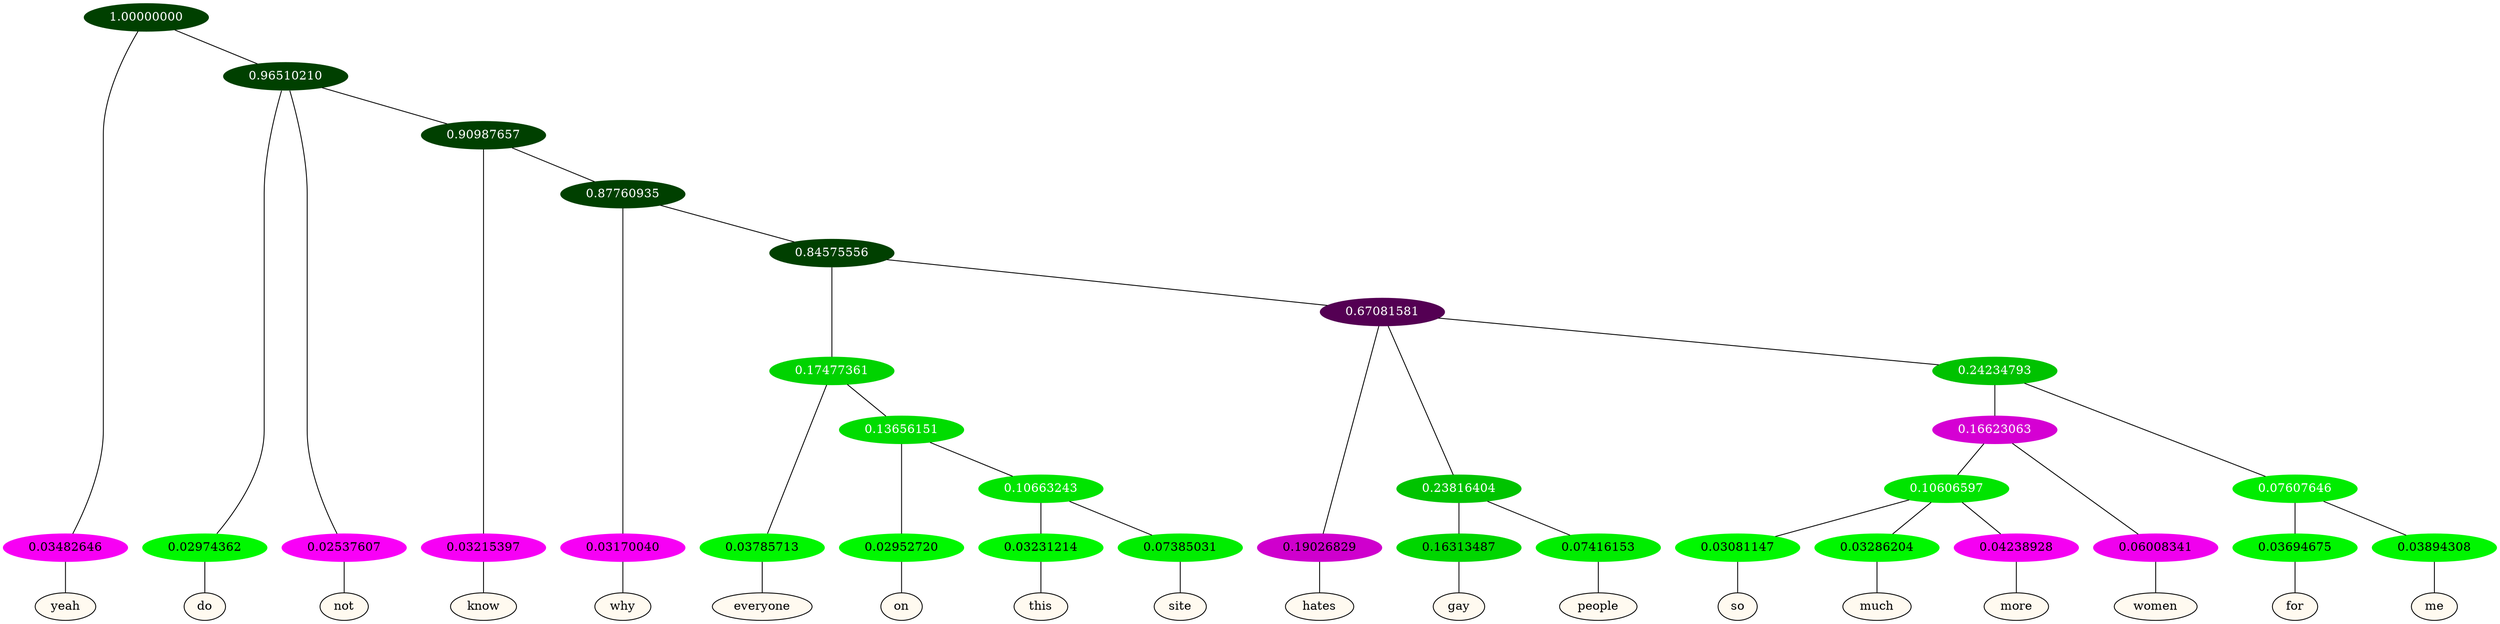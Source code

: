 graph {
	node [format=png height=0.15 nodesep=0.001 ordering=out overlap=prism overlap_scaling=0.01 ranksep=0.001 ratio=0.2 style=filled width=0.15]
	{
		rank=same
		a_w_1 [label=yeah color=black fillcolor=floralwhite style="filled,solid"]
		a_w_3 [label=do color=black fillcolor=floralwhite style="filled,solid"]
		a_w_4 [label=not color=black fillcolor=floralwhite style="filled,solid"]
		a_w_6 [label=know color=black fillcolor=floralwhite style="filled,solid"]
		a_w_8 [label=why color=black fillcolor=floralwhite style="filled,solid"]
		a_w_12 [label=everyone color=black fillcolor=floralwhite style="filled,solid"]
		a_w_17 [label=on color=black fillcolor=floralwhite style="filled,solid"]
		a_w_23 [label=this color=black fillcolor=floralwhite style="filled,solid"]
		a_w_24 [label=site color=black fillcolor=floralwhite style="filled,solid"]
		a_w_14 [label=hates color=black fillcolor=floralwhite style="filled,solid"]
		a_w_19 [label=gay color=black fillcolor=floralwhite style="filled,solid"]
		a_w_20 [label=people color=black fillcolor=floralwhite style="filled,solid"]
		a_w_29 [label=so color=black fillcolor=floralwhite style="filled,solid"]
		a_w_30 [label=much color=black fillcolor=floralwhite style="filled,solid"]
		a_w_31 [label=more color=black fillcolor=floralwhite style="filled,solid"]
		a_w_26 [label=women color=black fillcolor=floralwhite style="filled,solid"]
		a_w_27 [label=for color=black fillcolor=floralwhite style="filled,solid"]
		a_w_28 [label=me color=black fillcolor=floralwhite style="filled,solid"]
	}
	a_n_1 -- a_w_1
	a_n_3 -- a_w_3
	a_n_4 -- a_w_4
	a_n_6 -- a_w_6
	a_n_8 -- a_w_8
	a_n_12 -- a_w_12
	a_n_17 -- a_w_17
	a_n_23 -- a_w_23
	a_n_24 -- a_w_24
	a_n_14 -- a_w_14
	a_n_19 -- a_w_19
	a_n_20 -- a_w_20
	a_n_29 -- a_w_29
	a_n_30 -- a_w_30
	a_n_31 -- a_w_31
	a_n_26 -- a_w_26
	a_n_27 -- a_w_27
	a_n_28 -- a_w_28
	{
		rank=same
		a_n_1 [label=0.03482646 color="0.835 1.000 0.965" fontcolor=black]
		a_n_3 [label=0.02974362 color="0.334 1.000 0.970" fontcolor=black]
		a_n_4 [label=0.02537607 color="0.835 1.000 0.975" fontcolor=black]
		a_n_6 [label=0.03215397 color="0.835 1.000 0.968" fontcolor=black]
		a_n_8 [label=0.03170040 color="0.835 1.000 0.968" fontcolor=black]
		a_n_12 [label=0.03785713 color="0.334 1.000 0.962" fontcolor=black]
		a_n_17 [label=0.02952720 color="0.334 1.000 0.970" fontcolor=black]
		a_n_23 [label=0.03231214 color="0.334 1.000 0.968" fontcolor=black]
		a_n_24 [label=0.07385031 color="0.334 1.000 0.926" fontcolor=black]
		a_n_14 [label=0.19026829 color="0.835 1.000 0.810" fontcolor=black]
		a_n_19 [label=0.16313487 color="0.334 1.000 0.837" fontcolor=black]
		a_n_20 [label=0.07416153 color="0.334 1.000 0.926" fontcolor=black]
		a_n_29 [label=0.03081147 color="0.334 1.000 0.969" fontcolor=black]
		a_n_30 [label=0.03286204 color="0.334 1.000 0.967" fontcolor=black]
		a_n_31 [label=0.04238928 color="0.835 1.000 0.958" fontcolor=black]
		a_n_26 [label=0.06008341 color="0.835 1.000 0.940" fontcolor=black]
		a_n_27 [label=0.03694675 color="0.334 1.000 0.963" fontcolor=black]
		a_n_28 [label=0.03894308 color="0.334 1.000 0.961" fontcolor=black]
	}
	a_n_0 [label=1.00000000 color="0.334 1.000 0.250" fontcolor=grey99]
	a_n_0 -- a_n_1
	a_n_2 [label=0.96510210 color="0.334 1.000 0.250" fontcolor=grey99]
	a_n_0 -- a_n_2
	a_n_2 -- a_n_3
	a_n_2 -- a_n_4
	a_n_5 [label=0.90987657 color="0.334 1.000 0.250" fontcolor=grey99]
	a_n_2 -- a_n_5
	a_n_5 -- a_n_6
	a_n_7 [label=0.87760935 color="0.334 1.000 0.250" fontcolor=grey99]
	a_n_5 -- a_n_7
	a_n_7 -- a_n_8
	a_n_9 [label=0.84575556 color="0.334 1.000 0.250" fontcolor=grey99]
	a_n_7 -- a_n_9
	a_n_10 [label=0.17477361 color="0.334 1.000 0.825" fontcolor=grey99]
	a_n_9 -- a_n_10
	a_n_11 [label=0.67081581 color="0.835 1.000 0.329" fontcolor=grey99]
	a_n_9 -- a_n_11
	a_n_10 -- a_n_12
	a_n_13 [label=0.13656151 color="0.334 1.000 0.863" fontcolor=grey99]
	a_n_10 -- a_n_13
	a_n_11 -- a_n_14
	a_n_15 [label=0.23816404 color="0.334 1.000 0.762" fontcolor=grey99]
	a_n_11 -- a_n_15
	a_n_16 [label=0.24234793 color="0.334 1.000 0.758" fontcolor=grey99]
	a_n_11 -- a_n_16
	a_n_13 -- a_n_17
	a_n_18 [label=0.10663243 color="0.334 1.000 0.893" fontcolor=grey99]
	a_n_13 -- a_n_18
	a_n_15 -- a_n_19
	a_n_15 -- a_n_20
	a_n_21 [label=0.16623063 color="0.835 1.000 0.834" fontcolor=grey99]
	a_n_16 -- a_n_21
	a_n_22 [label=0.07607646 color="0.334 1.000 0.924" fontcolor=grey99]
	a_n_16 -- a_n_22
	a_n_18 -- a_n_23
	a_n_18 -- a_n_24
	a_n_25 [label=0.10606597 color="0.334 1.000 0.894" fontcolor=grey99]
	a_n_21 -- a_n_25
	a_n_21 -- a_n_26
	a_n_22 -- a_n_27
	a_n_22 -- a_n_28
	a_n_25 -- a_n_29
	a_n_25 -- a_n_30
	a_n_25 -- a_n_31
}
